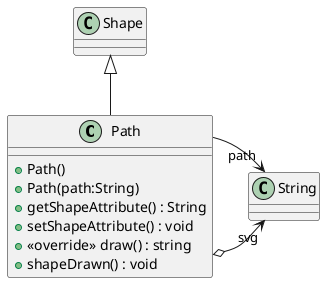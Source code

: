 @startuml
class Path {
    + Path()
    + Path(path:String)
    + getShapeAttribute() : String
    + setShapeAttribute() : void
    + <<override>> draw() : string
    + shapeDrawn() : void
}
Shape <|-- Path
Path o-> "svg" String
Path --> "path" String
@enduml
